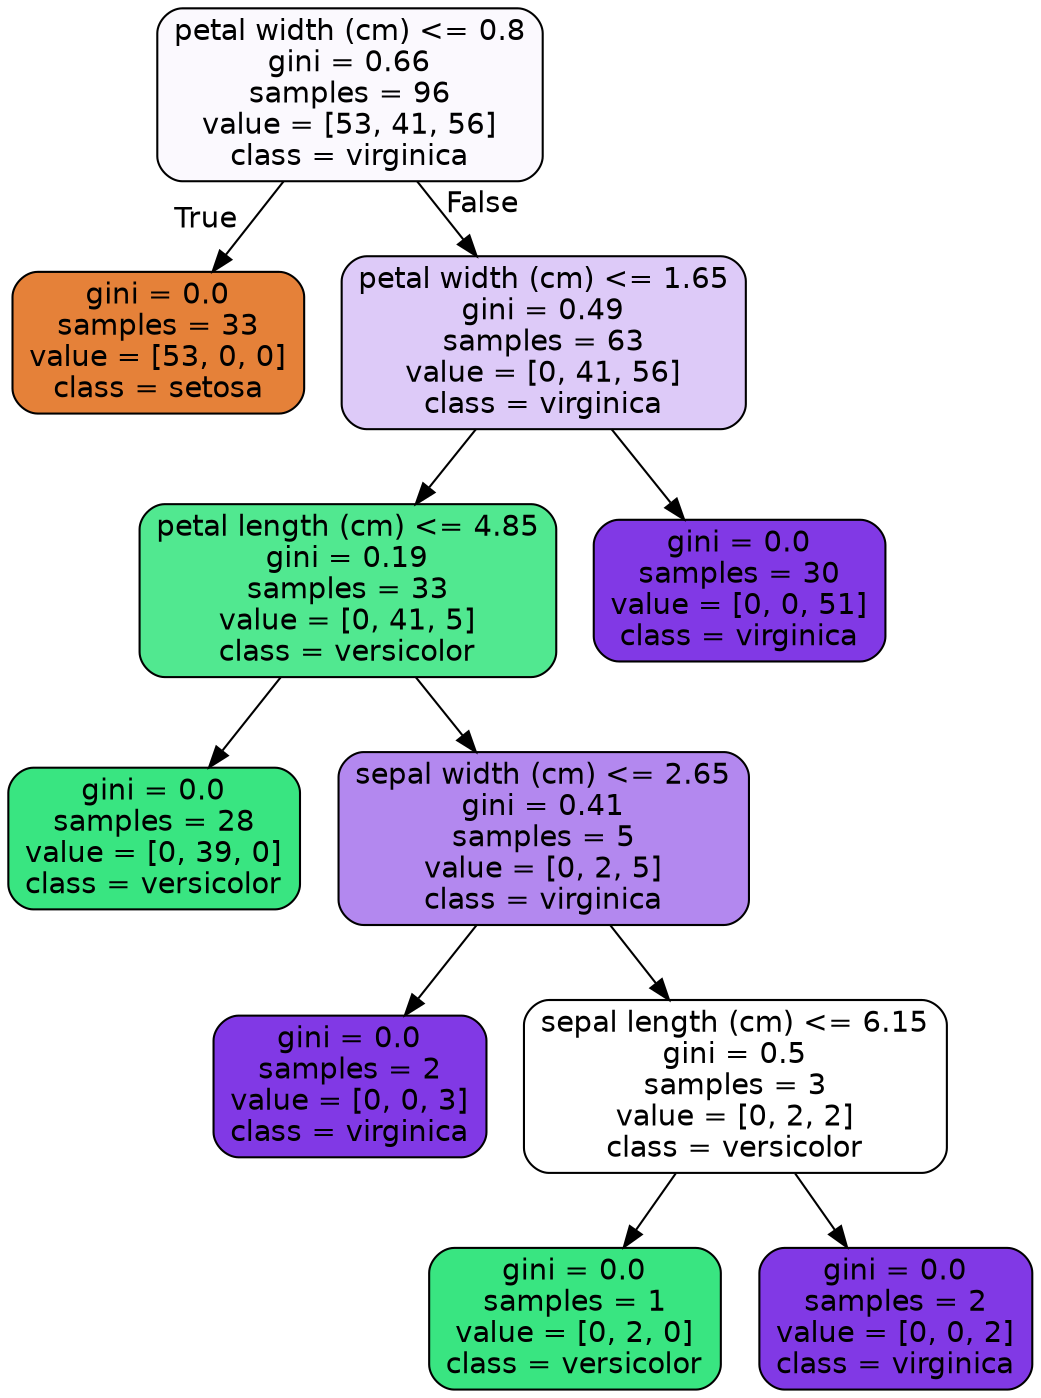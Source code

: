 digraph Tree {
node [shape=box, style="filled, rounded", color="black", fontname="helvetica"] ;
edge [fontname="helvetica"] ;
0 [label="petal width (cm) <= 0.8\ngini = 0.66\nsamples = 96\nvalue = [53, 41, 56]\nclass = virginica", fillcolor="#fbf9fe"] ;
1 [label="gini = 0.0\nsamples = 33\nvalue = [53, 0, 0]\nclass = setosa", fillcolor="#e58139"] ;
0 -> 1 [labeldistance=2.5, labelangle=45, headlabel="True"] ;
2 [label="petal width (cm) <= 1.65\ngini = 0.49\nsamples = 63\nvalue = [0, 41, 56]\nclass = virginica", fillcolor="#ddcaf8"] ;
0 -> 2 [labeldistance=2.5, labelangle=-45, headlabel="False"] ;
3 [label="petal length (cm) <= 4.85\ngini = 0.19\nsamples = 33\nvalue = [0, 41, 5]\nclass = versicolor", fillcolor="#51e890"] ;
2 -> 3 ;
4 [label="gini = 0.0\nsamples = 28\nvalue = [0, 39, 0]\nclass = versicolor", fillcolor="#39e581"] ;
3 -> 4 ;
5 [label="sepal width (cm) <= 2.65\ngini = 0.41\nsamples = 5\nvalue = [0, 2, 5]\nclass = virginica", fillcolor="#b388ef"] ;
3 -> 5 ;
6 [label="gini = 0.0\nsamples = 2\nvalue = [0, 0, 3]\nclass = virginica", fillcolor="#8139e5"] ;
5 -> 6 ;
7 [label="sepal length (cm) <= 6.15\ngini = 0.5\nsamples = 3\nvalue = [0, 2, 2]\nclass = versicolor", fillcolor="#ffffff"] ;
5 -> 7 ;
8 [label="gini = 0.0\nsamples = 1\nvalue = [0, 2, 0]\nclass = versicolor", fillcolor="#39e581"] ;
7 -> 8 ;
9 [label="gini = 0.0\nsamples = 2\nvalue = [0, 0, 2]\nclass = virginica", fillcolor="#8139e5"] ;
7 -> 9 ;
10 [label="gini = 0.0\nsamples = 30\nvalue = [0, 0, 51]\nclass = virginica", fillcolor="#8139e5"] ;
2 -> 10 ;
}